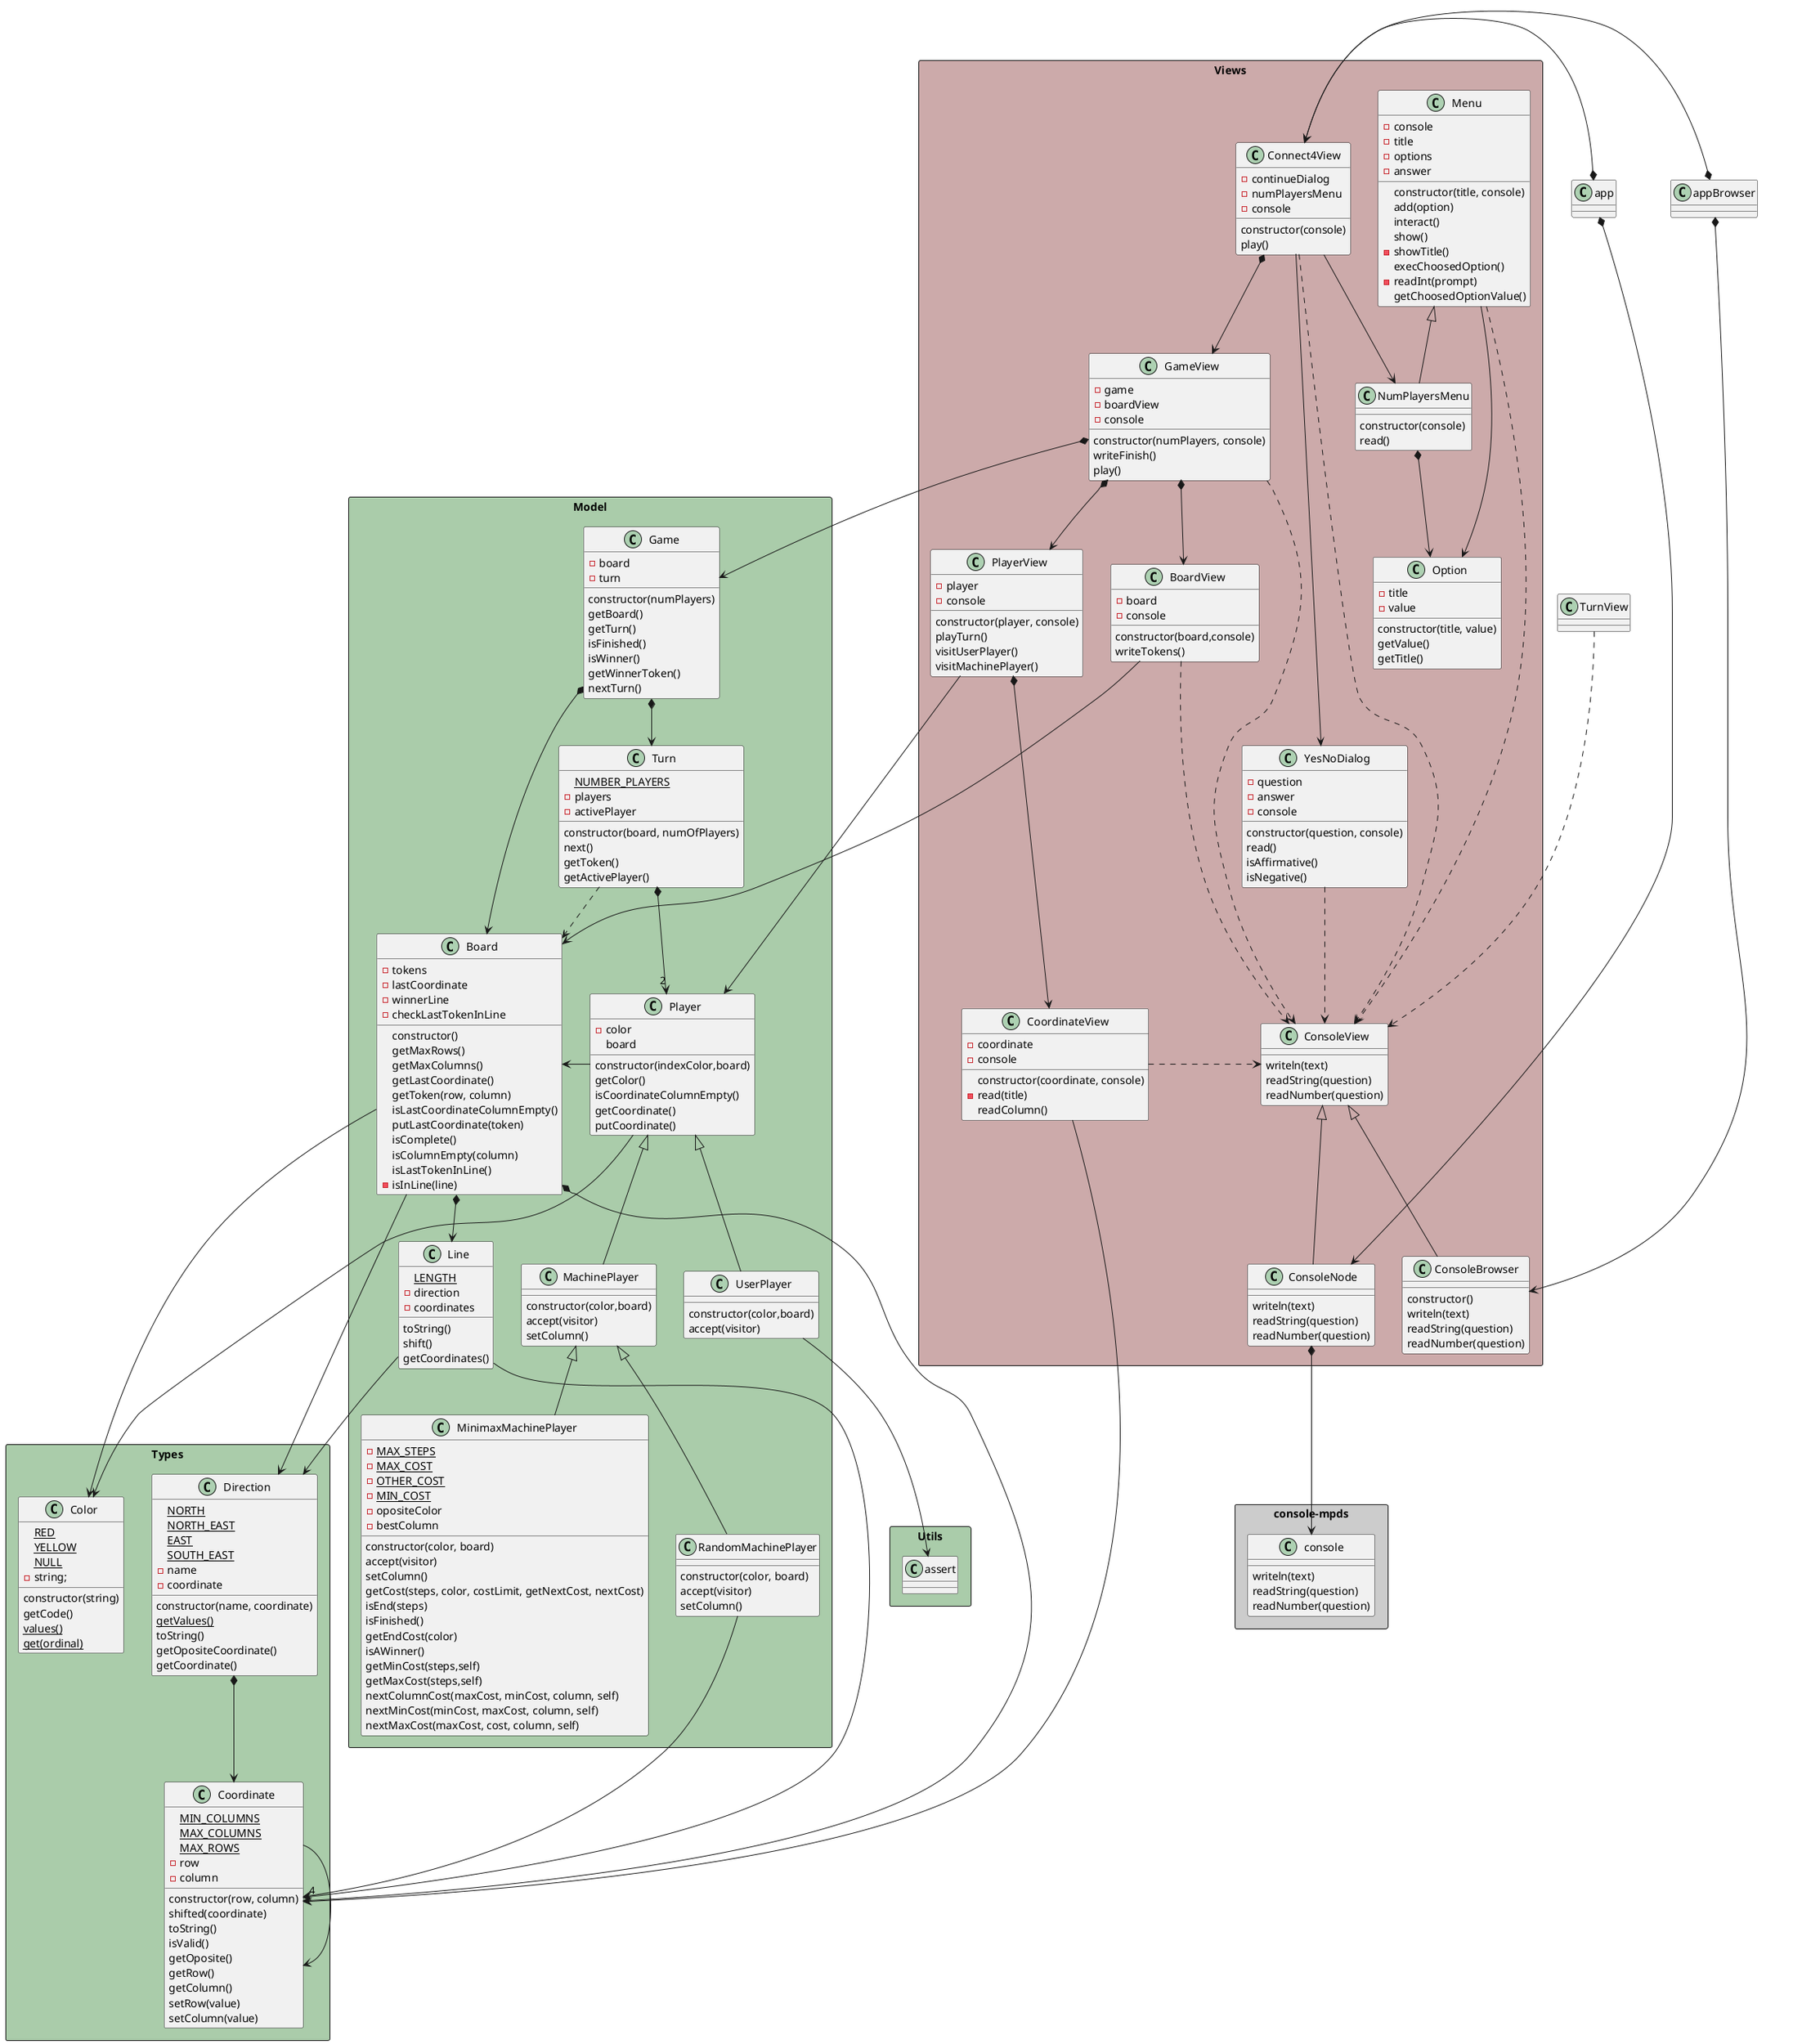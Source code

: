 @startuml connect4_constructorFunction_classdiagram

package "console-mpds" <<Rectangle>> #ccc {
    class console {
        writeln(text)
        readString(question)
        readNumber(question)
    }
}

package "Types" <<Rectangle>> #aca {
    class Coordinate {
        {static} MIN_COLUMNS
        {static} MAX_COLUMNS
        {static} MAX_ROWS
        -row
        -column
        constructor(row, column)
        shifted(coordinate)
        toString()
        isValid()
        getOposite()
        getRow()
        getColumn()
        setRow(value)
        setColumn(value)
    }

    class Direction {
        {static} NORTH
        {static} NORTH_EAST
        {static} EAST
        {static} SOUTH_EAST
        -name
        -coordinate
        constructor(name, coordinate)
        {static} getValues()
        toString()
        getOpositeCoordinate()
        getCoordinate()
    }

    class Color {
        {static} RED
        {static} YELLOW
        {static} NULL
        -string;
        constructor(string) 
        getCode()
        {static} values()
        {static} get(ordinal)
    }    
}    

package "Utils" <<Rectangle>> #aca {
    class assert
}   

package "Model" <<Rectangle>> #aca {

    class Board {
        -tokens
        -lastCoordinate
        -winnerLine
        constructor()
        getMaxRows()
        getMaxColumns()
        getLastCoordinate()
        getToken(row, column)
        isLastCoordinateColumnEmpty()
        putLastCoordinate(token)
        isComplete()
        isColumnEmpty(column)
        isLastTokenInLine()
        -checkLastTokenInLine
        -isInLine(line)
    }

    class Game {
        -board
        -turn
        constructor(numPlayers)
        getBoard()
        getTurn()
        isFinished()
        isWinner()
        getWinnerToken()
        nextTurn()
    }

    class Line {
        {static} LENGTH
        -direction
        -coordinates
        toString()
        shift()
        getCoordinates()
    }

    class Player{
        -color
        board
        constructor(indexColor,board)
        getColor()
        isCoordinateColumnEmpty()
        getCoordinate()
        putCoordinate()
    }

    class UserPlayer extends Player{
        constructor(color,board)
        accept(visitor) 
    }

    class MachinePlayer extends Player{
        constructor(color,board)
        accept(visitor)
        setColumn()
    }    

    class RandomMachinePlayer extends MachinePlayer{
        constructor(color, board)
        accept(visitor)    
        setColumn()
    }  

    class MinimaxMachinePlayer extends MachinePlayer{
        {static} -MAX_STEPS
        {static} -MAX_COST
        {static} -OTHER_COST 
        {static} -MIN_COST
        -opositeColor
        -bestColumn
        constructor(color, board)
        accept(visitor)    
        setColumn()
        getCost(steps, color, costLimit, getNextCost, nextCost)
        isEnd(steps)
        isFinished()
        getEndCost(color)
        isAWinner()
        getMinCost(steps,self)
        getMaxCost(steps,self)
        nextColumnCost(maxCost, minCost, column, self)
        nextMinCost(minCost, maxCost, column, self)
        nextMaxCost(maxCost, cost, column, self)
    }  

    class Turn{
        {static} NUMBER_PLAYERS
        -players
        -activePlayer
        constructor(board, numOfPlayers)
        next()
        getToken()
        getActivePlayer()
    }
}

package "Views" <<Rectangle>> #caa {
    class BoardView{
        -board
        -console
        constructor(board,console)
        writeTokens()
    }

    class Connect4View {
        -continueDialog
        -numPlayersMenu
        -console
        constructor(console)
        play()
    }

    class CoordinateView {
        -coordinate
        -console
        constructor(coordinate, console)
        -read(title)
        readColumn()
    }

    class GameView {
        -game
        -boardView
        -console
        constructor(numPlayers, console)
        writeFinish()
        play()
    }

    class PlayerView {
        -player
        -console
        constructor(player, console) 
        playTurn()
        visitUserPlayer()
        visitMachinePlayer()
    }

    class YesNoDialog {
        -question
        -answer
        -console
        constructor(question, console)
        read()
        isAffirmative()
        isNegative()
    }

    class Option {
        -title
        -value
        constructor(title, value) 
        getValue()
        getTitle()
    }

    class Menu {
        -console
        -title
        -options
        -answer
        constructor(title, console)
        add(option)
        interact()
        show()
        -showTitle()
        execChoosedOption()
        -readInt(prompt)
        getChoosedOptionValue()
    }

    class NumPlayersMenu extends Menu {
        constructor(console)
        read()
    }

    class ConsoleView {
        writeln(text)
        readString(question)
        readNumber(question)
    }   

    class ConsoleNode extends ConsoleView {
        writeln(text)
        readString(question)
        readNumber(question)
    }

    class ConsoleBrowser extends ConsoleView {
        constructor()
        writeln(text)
        readString(question)
        readNumber(question)
    }

}

Coordinate -> Coordinate

Direction *-down-> Coordinate

Line -down-> "4" Coordinate
Line -down-> Direction

Board *-down-> Coordinate
Board -down-> Direction
Board *-down-> Line
Board -down-> Color

Player -down-> Color

RandomMachinePlayer --> Coordinate
UserPlayer --> assert

Turn *-down-> "2" Player
Turn .-> Board

Player -r-> Board

Game *-down-> Board
Game *-down-> Turn

CoordinateView -> Coordinate

BoardView -down-> Board

PlayerView -down-> Player
PlayerView *-down-> CoordinateView

GameView *-down-> Game
GameView *-down-> BoardView
GameView *-down-> PlayerView

Connect4View -down-> YesNoDialog
Connect4View -down-> NumPlayersMenu
Connect4View *-down-> GameView

Menu --> Option
NumPlayersMenu *-down-> Option

Connect4View .-down-> ConsoleView
YesNoDialog .-right-> ConsoleView
GameView .-down-> ConsoleView
BoardView .-down-> ConsoleView
TurnView .-down-> ConsoleView
CoordinateView .-right-> ConsoleView
Menu .-down-> ConsoleView

ConsoleNode *-down-> console

app *-> ConsoleNode
app *-> Connect4View
appBrowser *-> ConsoleBrowser
appBrowser *-> Connect4View

@enduml